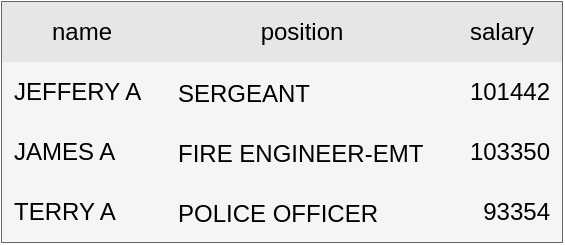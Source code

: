 <mxfile version="13.6.6" type="github">
  <diagram id="cKj5entFNV8dxjdf3geW" name="Page-1">
    <mxGraphModel dx="810" dy="449" grid="1" gridSize="10" guides="1" tooltips="1" connect="1" arrows="1" fold="1" page="1" pageScale="1" pageWidth="980" pageHeight="690" math="0" shadow="0">
      <root>
        <mxCell id="0" />
        <mxCell id="1" parent="0" />
        <mxCell id="wk2v5SOsEOo2g_F0uuMf-2" value="" style="shape=table;html=1;whiteSpace=wrap;startSize=0;container=1;collapsible=0;childLayout=tableLayout;spacing=2;fillColor=#f5f5f5;strokeColor=#666666;fontColor=#333333;" vertex="1" parent="1">
          <mxGeometry x="400" y="160" width="280" height="120" as="geometry" />
        </mxCell>
        <mxCell id="wk2v5SOsEOo2g_F0uuMf-17" style="shape=partialRectangle;html=1;whiteSpace=wrap;collapsible=0;dropTarget=0;pointerEvents=0;fillColor=none;top=0;left=0;bottom=0;right=0;points=[[0,0.5],[1,0.5]];portConstraint=eastwest;" vertex="1" parent="wk2v5SOsEOo2g_F0uuMf-2">
          <mxGeometry width="280" height="30" as="geometry" />
        </mxCell>
        <mxCell id="wk2v5SOsEOo2g_F0uuMf-18" value="name" style="shape=partialRectangle;html=1;whiteSpace=wrap;connectable=0;top=0;left=0;bottom=0;right=0;overflow=hidden;fillColor=#E6E6E6;" vertex="1" parent="wk2v5SOsEOo2g_F0uuMf-17">
          <mxGeometry width="80" height="30" as="geometry" />
        </mxCell>
        <mxCell id="wk2v5SOsEOo2g_F0uuMf-19" value="position" style="shape=partialRectangle;html=1;whiteSpace=wrap;connectable=0;top=0;left=0;bottom=0;right=0;overflow=hidden;fillColor=#E6E6E6;" vertex="1" parent="wk2v5SOsEOo2g_F0uuMf-17">
          <mxGeometry x="80" width="140" height="30" as="geometry" />
        </mxCell>
        <mxCell id="wk2v5SOsEOo2g_F0uuMf-20" value="salary" style="shape=partialRectangle;html=1;whiteSpace=wrap;connectable=0;top=0;left=0;bottom=0;right=0;overflow=hidden;fillColor=#E6E6E6;" vertex="1" parent="wk2v5SOsEOo2g_F0uuMf-17">
          <mxGeometry x="220" width="60" height="30" as="geometry" />
        </mxCell>
        <mxCell id="wk2v5SOsEOo2g_F0uuMf-3" value="" style="shape=partialRectangle;html=1;whiteSpace=wrap;collapsible=0;dropTarget=0;pointerEvents=0;fillColor=none;top=0;left=0;bottom=0;right=0;points=[[0,0.5],[1,0.5]];portConstraint=eastwest;" vertex="1" parent="wk2v5SOsEOo2g_F0uuMf-2">
          <mxGeometry y="30" width="280" height="30" as="geometry" />
        </mxCell>
        <mxCell id="wk2v5SOsEOo2g_F0uuMf-4" value="JEFFERY A" style="shape=partialRectangle;html=1;whiteSpace=wrap;connectable=0;top=0;left=0;bottom=0;right=0;overflow=hidden;align=left;spacing=6;fillColor=#F5F5F5;" vertex="1" parent="wk2v5SOsEOo2g_F0uuMf-3">
          <mxGeometry width="80" height="30" as="geometry" />
        </mxCell>
        <mxCell id="wk2v5SOsEOo2g_F0uuMf-5" value="SERGEANT" style="shape=partialRectangle;html=1;whiteSpace=wrap;connectable=0;top=0;left=0;bottom=0;right=0;overflow=hidden;align=left;spacing=8;fillColor=#F5F5F5;" vertex="1" parent="wk2v5SOsEOo2g_F0uuMf-3">
          <mxGeometry x="80" width="140" height="30" as="geometry" />
        </mxCell>
        <mxCell id="wk2v5SOsEOo2g_F0uuMf-6" value="101442" style="shape=partialRectangle;html=1;whiteSpace=wrap;connectable=0;top=0;left=0;bottom=0;right=0;overflow=hidden;align=right;spacing=6;fillColor=#F5F5F5;" vertex="1" parent="wk2v5SOsEOo2g_F0uuMf-3">
          <mxGeometry x="220" width="60" height="30" as="geometry" />
        </mxCell>
        <mxCell id="wk2v5SOsEOo2g_F0uuMf-7" value="" style="shape=partialRectangle;html=1;whiteSpace=wrap;collapsible=0;dropTarget=0;pointerEvents=0;fillColor=none;top=0;left=0;bottom=0;right=0;points=[[0,0.5],[1,0.5]];portConstraint=eastwest;" vertex="1" parent="wk2v5SOsEOo2g_F0uuMf-2">
          <mxGeometry y="60" width="280" height="30" as="geometry" />
        </mxCell>
        <mxCell id="wk2v5SOsEOo2g_F0uuMf-8" value="JAMES A" style="shape=partialRectangle;html=1;whiteSpace=wrap;connectable=0;top=0;left=0;bottom=0;right=0;overflow=hidden;align=left;spacing=6;fillColor=#F5F5F5;" vertex="1" parent="wk2v5SOsEOo2g_F0uuMf-7">
          <mxGeometry width="80" height="30" as="geometry" />
        </mxCell>
        <mxCell id="wk2v5SOsEOo2g_F0uuMf-9" value="FIRE ENGINEER-EMT" style="shape=partialRectangle;html=1;whiteSpace=wrap;connectable=0;top=0;left=0;bottom=0;right=0;overflow=hidden;align=left;spacing=8;fillColor=#F5F5F5;" vertex="1" parent="wk2v5SOsEOo2g_F0uuMf-7">
          <mxGeometry x="80" width="140" height="30" as="geometry" />
        </mxCell>
        <mxCell id="wk2v5SOsEOo2g_F0uuMf-10" value="103350" style="shape=partialRectangle;html=1;whiteSpace=wrap;connectable=0;top=0;left=0;bottom=0;right=0;overflow=hidden;align=right;spacing=6;fillColor=#F5F5F5;" vertex="1" parent="wk2v5SOsEOo2g_F0uuMf-7">
          <mxGeometry x="220" width="60" height="30" as="geometry" />
        </mxCell>
        <mxCell id="wk2v5SOsEOo2g_F0uuMf-11" value="" style="shape=partialRectangle;html=1;whiteSpace=wrap;collapsible=0;dropTarget=0;pointerEvents=0;fillColor=none;top=0;left=0;bottom=0;right=0;points=[[0,0.5],[1,0.5]];portConstraint=eastwest;" vertex="1" parent="wk2v5SOsEOo2g_F0uuMf-2">
          <mxGeometry y="90" width="280" height="30" as="geometry" />
        </mxCell>
        <mxCell id="wk2v5SOsEOo2g_F0uuMf-12" value="TERRY A" style="shape=partialRectangle;html=1;whiteSpace=wrap;connectable=0;top=0;left=0;bottom=0;right=0;overflow=hidden;align=left;spacing=6;fillColor=#F5F5F5;" vertex="1" parent="wk2v5SOsEOo2g_F0uuMf-11">
          <mxGeometry width="80" height="30" as="geometry" />
        </mxCell>
        <mxCell id="wk2v5SOsEOo2g_F0uuMf-13" value="POLICE OFFICER" style="shape=partialRectangle;html=1;whiteSpace=wrap;connectable=0;top=0;left=0;bottom=0;right=0;overflow=hidden;align=left;spacing=8;fillColor=#F5F5F5;" vertex="1" parent="wk2v5SOsEOo2g_F0uuMf-11">
          <mxGeometry x="80" width="140" height="30" as="geometry" />
        </mxCell>
        <mxCell id="wk2v5SOsEOo2g_F0uuMf-14" value="93354" style="shape=partialRectangle;html=1;whiteSpace=wrap;connectable=0;top=0;left=0;bottom=0;right=0;overflow=hidden;align=right;spacing=6;fillColor=#F5F5F5;" vertex="1" parent="wk2v5SOsEOo2g_F0uuMf-11">
          <mxGeometry x="220" width="60" height="30" as="geometry" />
        </mxCell>
      </root>
    </mxGraphModel>
  </diagram>
</mxfile>
